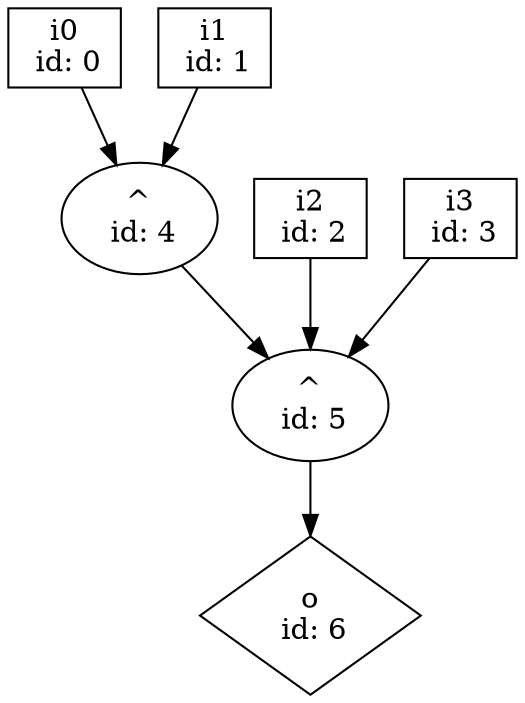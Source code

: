 digraph G {
n0 [label="i0\n id: 0",shape="box"];
n1 [label="i1\n id: 1",shape="box"];
n2 [label="i2\n id: 2",shape="box"];
n3 [label="i3\n id: 3",shape="box"];
n4 [label="^\n id: 4"];
n5 [label="^\n id: 5"];
n6 [label="o\n id: 6",shape="diamond"];
n0 -> n4
n1 -> n4
n2 -> n5
n3 -> n5
n4 -> n5
n5 -> n6
}